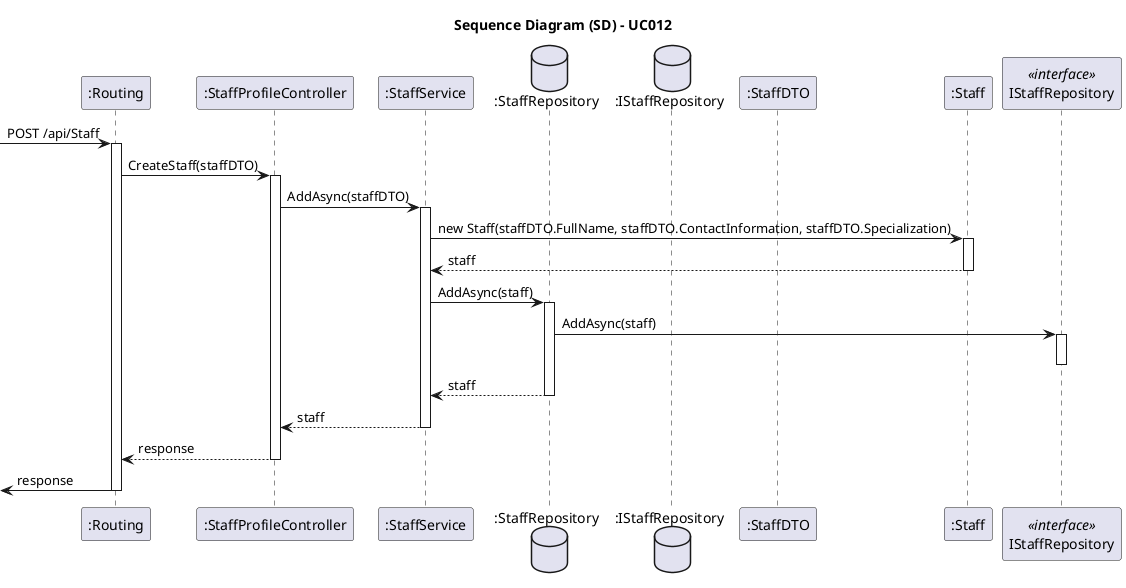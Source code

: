 @startuml
skinparam packageStyle rectangle
skinparam shadowing false
skinparam linetype polyline

skinparam classAttributeIconSize 0

title Sequence Diagram (SD) - UC012

participant ":Routing" as Routing
participant ":StaffProfileController" as Controller
participant ":StaffService" as Service
database ":StaffRepository" as Repository
database ":IStaffRepository" as IRepository
participant ":StaffDTO" as StaffDTO
participant ":Staff" as Domain
participant IStaffRepository as InterfaceStaffRepository <<interface>>

-> Routing: POST /api/Staff
activate Routing

Routing -> Controller: CreateStaff(staffDTO)
activate Controller

    Controller -> Service: AddAsync(staffDTO)
    activate Service

        Service -> Domain: new Staff(staffDTO.FullName, staffDTO.ContactInformation, staffDTO.Specialization)
        activate Domain
            Domain --> Service: staff
        deactivate Domain

        Service -> Repository: AddAsync(staff)
        activate Repository

            Repository -> InterfaceStaffRepository: AddAsync(staff)
            activate InterfaceStaffRepository
            deactivate InterfaceStaffRepository

        Repository --> Service: staff
        deactivate Repository

    Service --> Controller: staff
    deactivate Service

Controller --> Routing: response 
deactivate Controller

<- Routing: response
deactivate Routing

@enduml